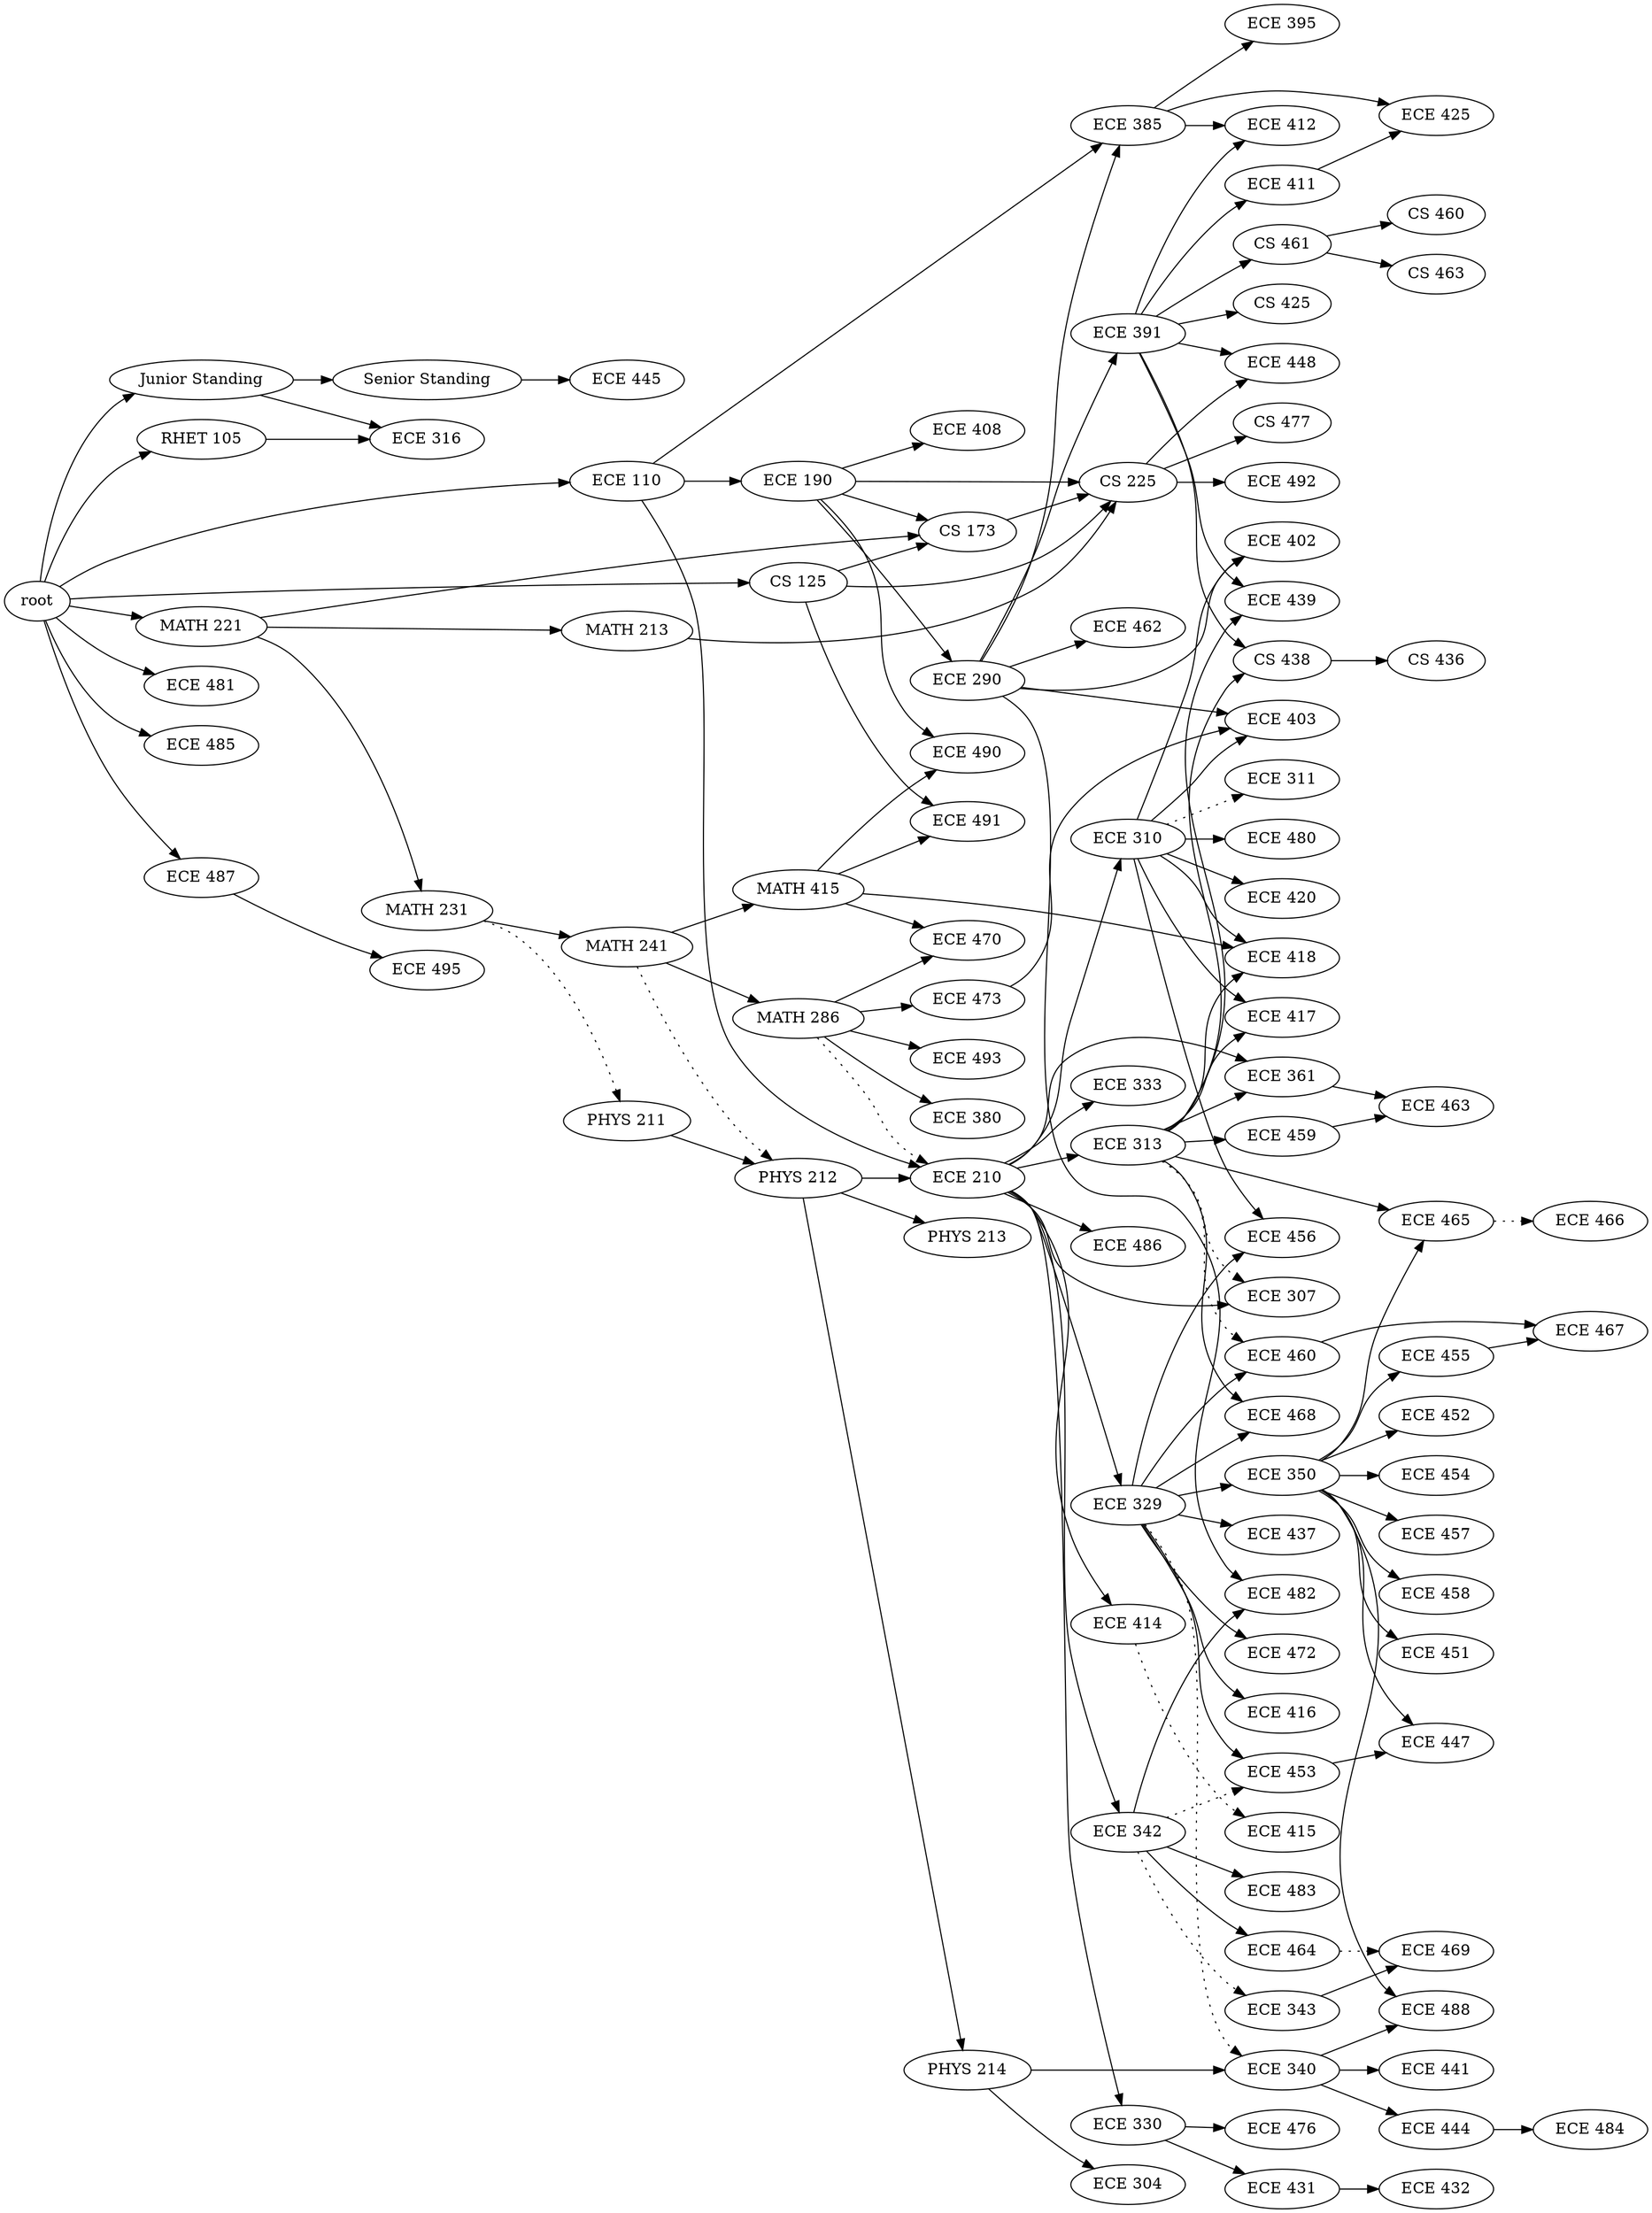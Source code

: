 digraph {
    rankdir=LR;

    a0 [ label="Senior Standing" ];
    a1 [ label="Junior Standing" ];
    a2 [ label="MATH 221" ];
    a3 [ label="MATH 231" ];
    a4 [ label="MATH 241" ];
    a5 [ label="MATH 286" ];
    a6 [ label="PHYS 211" ];
    a7 [ label="PHYS 212" ];
    a8 [ label="PHYS 213" ];
    a9 [ label="PHYS 214" ];
    a10 [ label="ECE 110" ];
    a11 [ label="ECE 190" ];
    a12 [ label="ECE 210" ];
    a13 [ label="ECE 290" ];
    a14 [ label="ECE 329" ];
    a15 [ label="ECE 340" ];
    a16 [ label="RHET 105" ];
    a17 [ label="ECE 304" ];
    a18 [ label="ECE 307" ];
    a19 [ label="ECE 310" ];
    a20 [ label="ECE 311" ];
    a21 [ label="ECE 313" ];
    a22 [ label="ECE 316" ];
    a23 [ label="ECE 330" ];
    a24 [ label="ECE 333" ];
    a25 [ label="ECE 342" ];
    a26 [ label="ECE 343" ];
    a27 [ label="ECE 350" ];
    a28 [ label="ECE 361" ];
    a29 [ label="ECE 380" ];
    a30 [ label="ECE 385" ];
    a31 [ label="ECE 391" ];
    a32 [ label="ECE 395" ];
    a33 [ label="ECE 402" ];
    a34 [ label="ECE 403" ];
    a35 [ label="ECE 408" ];
    a36 [ label="ECE 411" ];
    a37 [ label="ECE 412" ];
    a38 [ label="ECE 414" ];
    a39 [ label="ECE 415" ];
    a40 [ label="ECE 416" ];
    a41 [ label="ECE 417" ];
    a42 [ label="ECE 418" ];
    a43 [ label="CS 460" ];
    a44 [ label="ECE 420" ];
    a45 [ label="CS 461" ];
    a46 [ label="CS 463" ];
    a47 [ label="ECE 425" ];
    a48 [ label="CS 425" ];
    a49 [ label="ECE 431" ];
    a50 [ label="ECE 432" ];
    a51 [ label="CS 436" ];
    a52 [ label="ECE 437" ];
    a53 [ label="CS 438" ];
    a54 [ label="ECE 439" ];
    a55 [ label="ECE 441" ];
    a56 [ label="ECE 444" ];
    a57 [ label="ECE 445" ];
    a58 [ label="ECE 447" ];
    a59 [ label="ECE 448" ];
    a60 [ label="ECE 451" ];
    a61 [ label="ECE 452" ];
    a62 [ label="ECE 453" ];
    a63 [ label="ECE 454" ];
    a64 [ label="ECE 455" ];
    a65 [ label="ECE 456" ];
    a66 [ label="ECE 457" ];
    a67 [ label="ECE 458" ];
    a68 [ label="ECE 459" ];
    a69 [ label="ECE 460" ];
    a70 [ label="CS 173" ];
    a71 [ label="CS 125" ];
    a72 [ label="CS 225" ];
    a73 [ label="MATH 213" ];
    a74 [ label="MATH 415" ];
    a75 [ label="ECE 462" ];
    a76 [ label="ECE 463" ];
    a77 [ label="ECE 464" ];
    a78 [ label="ECE 465" ];
    a79 [ label="ECE 466" ];
    a80 [ label="ECE 467" ];
    a81 [ label="ECE 468" ];
    a82 [ label="ECE 469" ];
    a83 [ label="ECE 470" ];
    a84 [ label="ECE 472" ];
    a85 [ label="ECE 473" ];
    a86 [ label="ECE 476" ];
    a87 [ label="CS 477" ];
    a88 [ label="ECE 480" ];
    a89 [ label="ECE 481" ];
    a90 [ label="ECE 482" ];
    a91 [ label="ECE 483" ];
    a92 [ label="ECE 484" ];
    a93 [ label="ECE 485" ];
    a94 [ label="ECE 486" ];
    a95 [ label="ECE 487" ];
    a96 [ label="ECE 488" ];
    a97 [ label="ECE 490" ];
    a98 [ label="ECE 491" ];
    a99 [ label="ECE 492" ];
    a100 [ label="ECE 493" ];
    a101 [ label="ECE 495" ];
    a1 -> a0;
    a2 -> a3;
    a3 -> a4;
    a4 -> a5;
    a6 -> a7;
    a7 -> a8;
    a7 -> a9;
    a10 -> a11;
    a10 -> a12;
    a7 -> a12;
    a11 -> a13;
    a12 -> a14;
    a9 -> a15;
    a9 -> a17;
    a12 -> a18;
    a12 -> a19;
    a12 -> a21;
    a16 -> a22;
    a1 -> a22;
    a12 -> a23;
    a12 -> a24;
    a12 -> a25;
    a14 -> a27;
    a12 -> a28;
    a21 -> a28;
    a5 -> a29;
    a13 -> a30;
    a10 -> a30;
    a13 -> a31;
    a30 -> a32;
    a13 -> a33;
    a19 -> a33;
    a13 -> a34;
    a19 -> a34;
    a85 -> a34;
    a11 -> a35;
    a31 -> a36;
    a30 -> a37;
    a31 -> a37;
    a12 -> a38;
    a14 -> a40;
    a19 -> a41;
    a21 -> a41;
    a19 -> a42;
    a74 -> a42;
    a21 -> a42;
    a45 -> a43;
    a19 -> a44;
    a31 -> a45;
    a45 -> a46;
    a30 -> a47;
    a36 -> a47;
    a31 -> a48;
    a23 -> a49;
    a49 -> a50;
    a53 -> a51;
    a14 -> a52;
    a31 -> a53;
    a21 -> a53;
    a31 -> a54;
    a21 -> a54;
    a15 -> a55;
    a15 -> a56;
    a0 -> a57;
    a27 -> a58;
    a62 -> a58;
    a31 -> a59;
    a72 -> a59;
    a27 -> a60;
    a27 -> a61;
    a14 -> a62;
    a27 -> a63;
    a27 -> a64;
    a14 -> a65;
    a19 -> a65;
    a27 -> a66;
    a27 -> a67;
    a21 -> a68;
    a14 -> a69;
    a71 -> a70;
    a11 -> a70;
    a2 -> a70;
    a11 -> a72;
    a70 -> a72;
    a73 -> a72;
    a71 -> a72;
    a2 -> a73;
    a4 -> a74;
    a13 -> a75;
    a28 -> a76;
    a68 -> a76;
    a25 -> a77;
    a21 -> a78;
    a27 -> a78;
    a64 -> a80;
    a69 -> a80;
    a14 -> a81;
    a21 -> a81;
    a26 -> a82;
    a5 -> a83;
    a74 -> a83;
    a14 -> a84;
    a5 -> a85;
    a23 -> a86;
    a72 -> a87;
    a19 -> a88;
    a13 -> a90;
    a25 -> a90;
    a25 -> a91;
    a56 -> a92;
    a12 -> a94;
    a15 -> a96;
    a27 -> a96;
    a11 -> a97;
    a74 -> a97;
    a71 -> a98;
    a74 -> a98;
    a72 -> a99;
    a5 -> a100;
    a95 -> a101;
    a3 -> a6 [style=dotted];
    a4 -> a7 [style=dotted];
    a5 -> a12 [style=dotted];
    a14 -> a15 [style=dotted];
    a21 -> a18 [style=dotted];
    a19 -> a20 [style=dotted];
    a25 -> a26 [style=dotted];
    a38 -> a39 [style=dotted];
    a25 -> a62 [style=dotted];
    a21 -> a69 [style=dotted];
    a78 -> a79 [style=dotted];
    a77 -> a82 [style=dotted];
    root -> a1;
    root -> a2;
    root -> a10;
    root -> a16;
    root -> a71;
    root -> a89;
    root -> a93;
    root -> a95;
}
